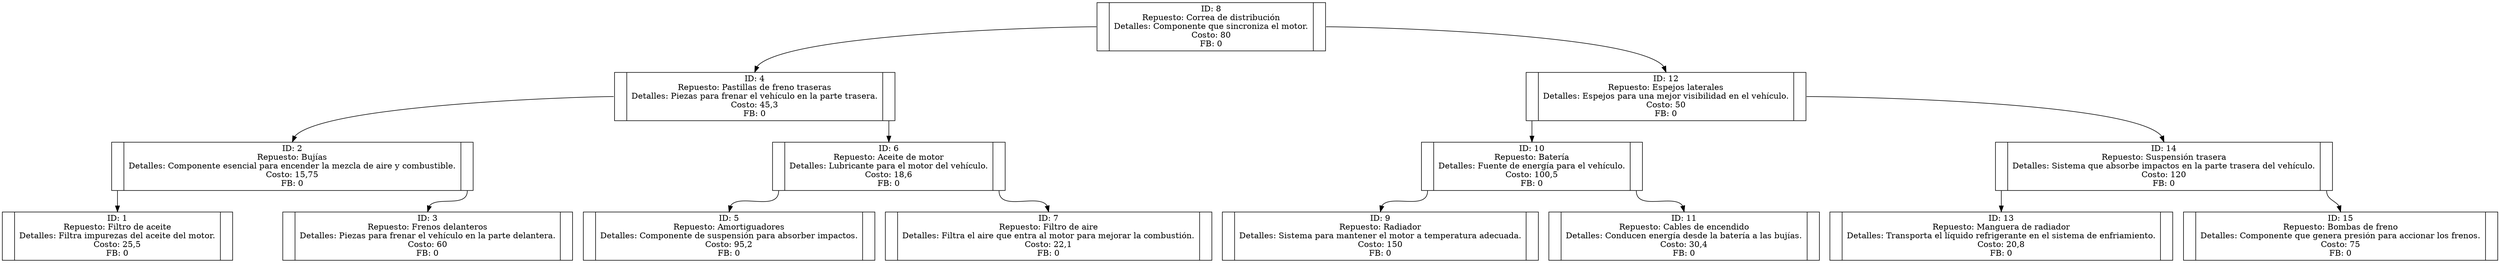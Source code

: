 digraph AVL {
node [shape=record];
rankdir=TB;
node8 [label="<f0> | <f1> ID: 8\nRepuesto: Correa de distribución\nDetalles: Componente que sincroniza el motor.\nCosto: 80\nFB: 0 | <f2>"];
node4 [label="<f0> | <f1> ID: 4\nRepuesto: Pastillas de freno traseras\nDetalles: Piezas para frenar el vehículo en la parte trasera.\nCosto: 45,3\nFB: 0 | <f2>"];
node2 [label="<f0> | <f1> ID: 2\nRepuesto: Bujías\nDetalles: Componente esencial para encender la mezcla de aire y combustible.\nCosto: 15,75\nFB: 0 | <f2>"];
node1 [label="<f0> | <f1> ID: 1\nRepuesto: Filtro de aceite\nDetalles: Filtra impurezas del aceite del motor.\nCosto: 25,5\nFB: 0 | <f2>"];
node3 [label="<f0> | <f1> ID: 3\nRepuesto: Frenos delanteros\nDetalles: Piezas para frenar el vehículo en la parte delantera.\nCosto: 60\nFB: 0 | <f2>"];
node6 [label="<f0> | <f1> ID: 6\nRepuesto: Aceite de motor\nDetalles: Lubricante para el motor del vehículo.\nCosto: 18,6\nFB: 0 | <f2>"];
node5 [label="<f0> | <f1> ID: 5\nRepuesto: Amortiguadores\nDetalles: Componente de suspensión para absorber impactos.\nCosto: 95,2\nFB: 0 | <f2>"];
node7 [label="<f0> | <f1> ID: 7\nRepuesto: Filtro de aire\nDetalles: Filtra el aire que entra al motor para mejorar la combustión.\nCosto: 22,1\nFB: 0 | <f2>"];
node12 [label="<f0> | <f1> ID: 12\nRepuesto: Espejos laterales\nDetalles: Espejos para una mejor visibilidad en el vehículo.\nCosto: 50\nFB: 0 | <f2>"];
node10 [label="<f0> | <f1> ID: 10\nRepuesto: Batería\nDetalles: Fuente de energía para el vehículo.\nCosto: 100,5\nFB: 0 | <f2>"];
node9 [label="<f0> | <f1> ID: 9\nRepuesto: Radiador\nDetalles: Sistema para mantener el motor a temperatura adecuada.\nCosto: 150\nFB: 0 | <f2>"];
node11 [label="<f0> | <f1> ID: 11\nRepuesto: Cables de encendido\nDetalles: Conducen energía desde la batería a las bujías.\nCosto: 30,4\nFB: 0 | <f2>"];
node14 [label="<f0> | <f1> ID: 14\nRepuesto: Suspensión trasera\nDetalles: Sistema que absorbe impactos en la parte trasera del vehículo.\nCosto: 120\nFB: 0 | <f2>"];
node13 [label="<f0> | <f1> ID: 13\nRepuesto: Manguera de radiador\nDetalles: Transporta el líquido refrigerante en el sistema de enfriamiento.\nCosto: 20,8\nFB: 0 | <f2>"];
node15 [label="<f0> | <f1> ID: 15\nRepuesto: Bombas de freno\nDetalles: Componente que genera presión para accionar los frenos.\nCosto: 75\nFB: 0 | <f2>"];
"node8":f0 -> "node4":f1;
"node4":f0 -> "node2":f1;
"node2":f0 -> "node1":f1;
"node2":f2 -> "node3":f1;
"node4":f2 -> "node6":f1;
"node6":f0 -> "node5":f1;
"node6":f2 -> "node7":f1;
"node8":f2 -> "node12":f1;
"node12":f0 -> "node10":f1;
"node10":f0 -> "node9":f1;
"node10":f2 -> "node11":f1;
"node12":f2 -> "node14":f1;
"node14":f0 -> "node13":f1;
"node14":f2 -> "node15":f1;
}

